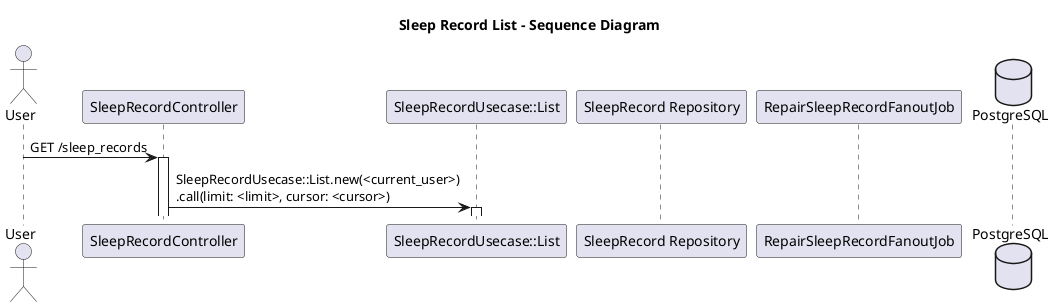 @startuml SleepRecordList
title Sleep Record List - Sequence Diagram

' Define actors and components
actor User
participant "SleepRecordController" as Controller
participant "SleepRecordUsecase::List" as Usecase
participant "SleepRecord Repository" as SleepRecordRepository
participant "RepairSleepRecordFanoutJob" as Job
database "PostgreSQL" as DB

User -> Controller: GET /sleep_records
activate Controller

Controller -> Usecase: SleepRecordUsecase::List.new(<current_user>)\n.call(limit: <limit>, cursor: <cursor>)
activate Usecase

@enduml